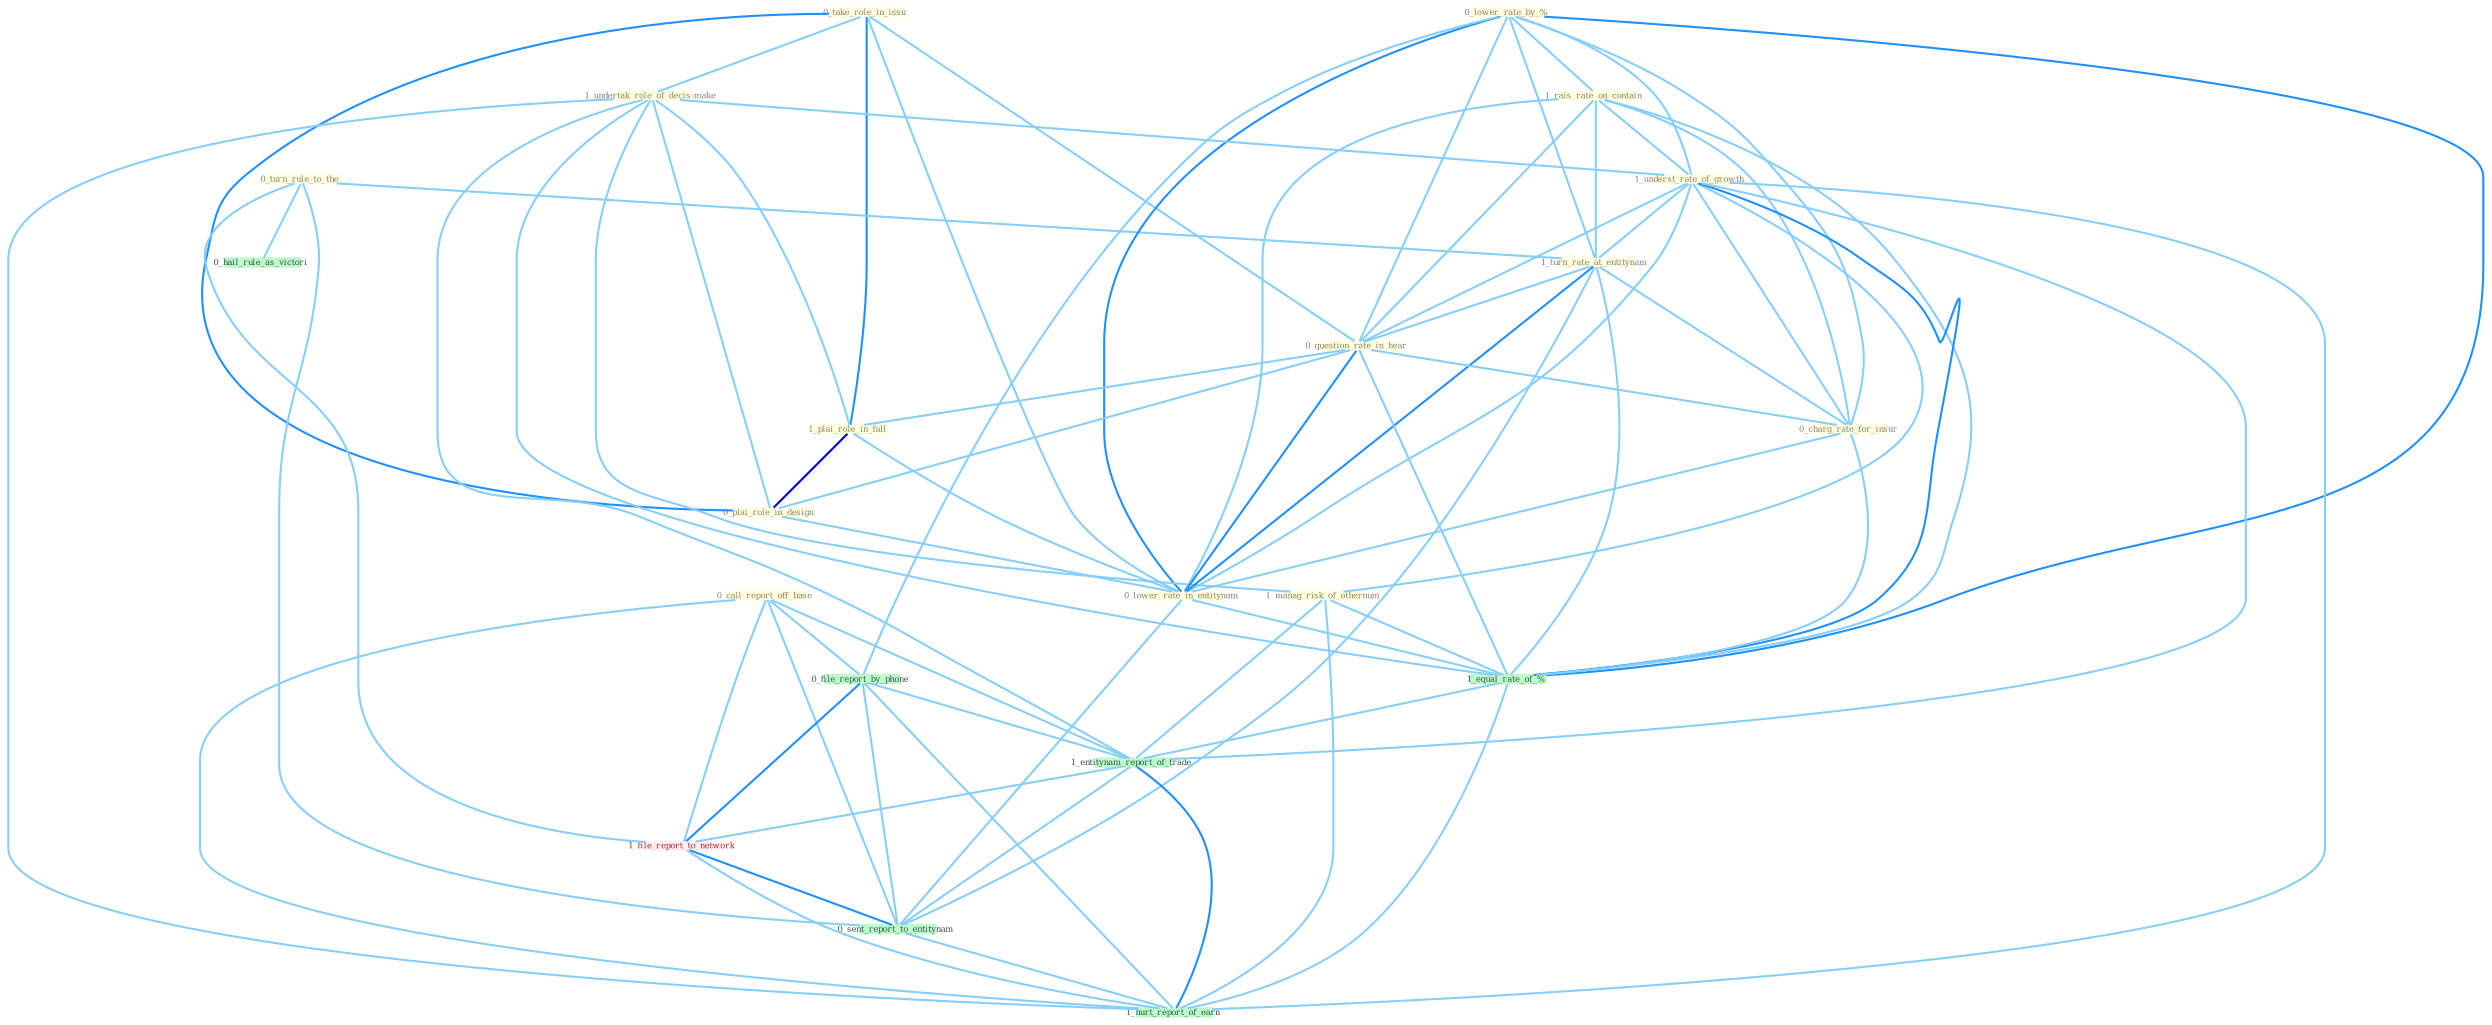 Graph G{ 
    node
    [shape=polygon,style=filled,width=.5,height=.06,color="#BDFCC9",fixedsize=true,fontsize=4,
    fontcolor="#2f4f4f"];
    {node
    [color="#ffffe0", fontcolor="#8b7d6b"] "0_take_role_in_issu " "0_turn_rule_to_the " "0_lower_rate_by_% " "1_rais_rate_on_contain " "1_undertak_role_of_decis-make " "0_call_report_off_base " "1_underst_rate_of_growth " "1_turn_rate_at_entitynam " "0_question_rate_in_hear " "1_plai_role_in_fall " "0_charg_rate_for_insur " "0_plai_role_in_design " "1_manag_risk_of_othernum " "0_lower_rate_in_entitynam "}
{node [color="#fff0f5", fontcolor="#b22222"] "1_file_report_to_network "}
edge [color="#B0E2FF"];

	"0_take_role_in_issu " -- "1_undertak_role_of_decis-make " [w="1", color="#87cefa" ];
	"0_take_role_in_issu " -- "0_question_rate_in_hear " [w="1", color="#87cefa" ];
	"0_take_role_in_issu " -- "1_plai_role_in_fall " [w="2", color="#1e90ff" , len=0.8];
	"0_take_role_in_issu " -- "0_plai_role_in_design " [w="2", color="#1e90ff" , len=0.8];
	"0_take_role_in_issu " -- "0_lower_rate_in_entitynam " [w="1", color="#87cefa" ];
	"0_turn_rule_to_the " -- "1_turn_rate_at_entitynam " [w="1", color="#87cefa" ];
	"0_turn_rule_to_the " -- "1_file_report_to_network " [w="1", color="#87cefa" ];
	"0_turn_rule_to_the " -- "0_hail_rule_as_victori " [w="1", color="#87cefa" ];
	"0_turn_rule_to_the " -- "0_sent_report_to_entitynam " [w="1", color="#87cefa" ];
	"0_lower_rate_by_% " -- "1_rais_rate_on_contain " [w="1", color="#87cefa" ];
	"0_lower_rate_by_% " -- "1_underst_rate_of_growth " [w="1", color="#87cefa" ];
	"0_lower_rate_by_% " -- "1_turn_rate_at_entitynam " [w="1", color="#87cefa" ];
	"0_lower_rate_by_% " -- "0_question_rate_in_hear " [w="1", color="#87cefa" ];
	"0_lower_rate_by_% " -- "0_charg_rate_for_insur " [w="1", color="#87cefa" ];
	"0_lower_rate_by_% " -- "0_lower_rate_in_entitynam " [w="2", color="#1e90ff" , len=0.8];
	"0_lower_rate_by_% " -- "0_file_report_by_phone " [w="1", color="#87cefa" ];
	"0_lower_rate_by_% " -- "1_equal_rate_of_% " [w="2", color="#1e90ff" , len=0.8];
	"1_rais_rate_on_contain " -- "1_underst_rate_of_growth " [w="1", color="#87cefa" ];
	"1_rais_rate_on_contain " -- "1_turn_rate_at_entitynam " [w="1", color="#87cefa" ];
	"1_rais_rate_on_contain " -- "0_question_rate_in_hear " [w="1", color="#87cefa" ];
	"1_rais_rate_on_contain " -- "0_charg_rate_for_insur " [w="1", color="#87cefa" ];
	"1_rais_rate_on_contain " -- "0_lower_rate_in_entitynam " [w="1", color="#87cefa" ];
	"1_rais_rate_on_contain " -- "1_equal_rate_of_% " [w="1", color="#87cefa" ];
	"1_undertak_role_of_decis-make " -- "1_underst_rate_of_growth " [w="1", color="#87cefa" ];
	"1_undertak_role_of_decis-make " -- "1_plai_role_in_fall " [w="1", color="#87cefa" ];
	"1_undertak_role_of_decis-make " -- "0_plai_role_in_design " [w="1", color="#87cefa" ];
	"1_undertak_role_of_decis-make " -- "1_manag_risk_of_othernum " [w="1", color="#87cefa" ];
	"1_undertak_role_of_decis-make " -- "1_equal_rate_of_% " [w="1", color="#87cefa" ];
	"1_undertak_role_of_decis-make " -- "1_entitynam_report_of_trade " [w="1", color="#87cefa" ];
	"1_undertak_role_of_decis-make " -- "1_hurt_report_of_earn " [w="1", color="#87cefa" ];
	"0_call_report_off_base " -- "0_file_report_by_phone " [w="1", color="#87cefa" ];
	"0_call_report_off_base " -- "1_entitynam_report_of_trade " [w="1", color="#87cefa" ];
	"0_call_report_off_base " -- "1_file_report_to_network " [w="1", color="#87cefa" ];
	"0_call_report_off_base " -- "0_sent_report_to_entitynam " [w="1", color="#87cefa" ];
	"0_call_report_off_base " -- "1_hurt_report_of_earn " [w="1", color="#87cefa" ];
	"1_underst_rate_of_growth " -- "1_turn_rate_at_entitynam " [w="1", color="#87cefa" ];
	"1_underst_rate_of_growth " -- "0_question_rate_in_hear " [w="1", color="#87cefa" ];
	"1_underst_rate_of_growth " -- "0_charg_rate_for_insur " [w="1", color="#87cefa" ];
	"1_underst_rate_of_growth " -- "1_manag_risk_of_othernum " [w="1", color="#87cefa" ];
	"1_underst_rate_of_growth " -- "0_lower_rate_in_entitynam " [w="1", color="#87cefa" ];
	"1_underst_rate_of_growth " -- "1_equal_rate_of_% " [w="2", color="#1e90ff" , len=0.8];
	"1_underst_rate_of_growth " -- "1_entitynam_report_of_trade " [w="1", color="#87cefa" ];
	"1_underst_rate_of_growth " -- "1_hurt_report_of_earn " [w="1", color="#87cefa" ];
	"1_turn_rate_at_entitynam " -- "0_question_rate_in_hear " [w="1", color="#87cefa" ];
	"1_turn_rate_at_entitynam " -- "0_charg_rate_for_insur " [w="1", color="#87cefa" ];
	"1_turn_rate_at_entitynam " -- "0_lower_rate_in_entitynam " [w="2", color="#1e90ff" , len=0.8];
	"1_turn_rate_at_entitynam " -- "1_equal_rate_of_% " [w="1", color="#87cefa" ];
	"1_turn_rate_at_entitynam " -- "0_sent_report_to_entitynam " [w="1", color="#87cefa" ];
	"0_question_rate_in_hear " -- "1_plai_role_in_fall " [w="1", color="#87cefa" ];
	"0_question_rate_in_hear " -- "0_charg_rate_for_insur " [w="1", color="#87cefa" ];
	"0_question_rate_in_hear " -- "0_plai_role_in_design " [w="1", color="#87cefa" ];
	"0_question_rate_in_hear " -- "0_lower_rate_in_entitynam " [w="2", color="#1e90ff" , len=0.8];
	"0_question_rate_in_hear " -- "1_equal_rate_of_% " [w="1", color="#87cefa" ];
	"1_plai_role_in_fall " -- "0_plai_role_in_design " [w="3", color="#0000cd" , len=0.6];
	"1_plai_role_in_fall " -- "0_lower_rate_in_entitynam " [w="1", color="#87cefa" ];
	"0_charg_rate_for_insur " -- "0_lower_rate_in_entitynam " [w="1", color="#87cefa" ];
	"0_charg_rate_for_insur " -- "1_equal_rate_of_% " [w="1", color="#87cefa" ];
	"0_plai_role_in_design " -- "0_lower_rate_in_entitynam " [w="1", color="#87cefa" ];
	"1_manag_risk_of_othernum " -- "1_equal_rate_of_% " [w="1", color="#87cefa" ];
	"1_manag_risk_of_othernum " -- "1_entitynam_report_of_trade " [w="1", color="#87cefa" ];
	"1_manag_risk_of_othernum " -- "1_hurt_report_of_earn " [w="1", color="#87cefa" ];
	"0_lower_rate_in_entitynam " -- "1_equal_rate_of_% " [w="1", color="#87cefa" ];
	"0_lower_rate_in_entitynam " -- "0_sent_report_to_entitynam " [w="1", color="#87cefa" ];
	"0_file_report_by_phone " -- "1_entitynam_report_of_trade " [w="1", color="#87cefa" ];
	"0_file_report_by_phone " -- "1_file_report_to_network " [w="2", color="#1e90ff" , len=0.8];
	"0_file_report_by_phone " -- "0_sent_report_to_entitynam " [w="1", color="#87cefa" ];
	"0_file_report_by_phone " -- "1_hurt_report_of_earn " [w="1", color="#87cefa" ];
	"1_equal_rate_of_% " -- "1_entitynam_report_of_trade " [w="1", color="#87cefa" ];
	"1_equal_rate_of_% " -- "1_hurt_report_of_earn " [w="1", color="#87cefa" ];
	"1_entitynam_report_of_trade " -- "1_file_report_to_network " [w="1", color="#87cefa" ];
	"1_entitynam_report_of_trade " -- "0_sent_report_to_entitynam " [w="1", color="#87cefa" ];
	"1_entitynam_report_of_trade " -- "1_hurt_report_of_earn " [w="2", color="#1e90ff" , len=0.8];
	"1_file_report_to_network " -- "0_sent_report_to_entitynam " [w="2", color="#1e90ff" , len=0.8];
	"1_file_report_to_network " -- "1_hurt_report_of_earn " [w="1", color="#87cefa" ];
	"0_sent_report_to_entitynam " -- "1_hurt_report_of_earn " [w="1", color="#87cefa" ];
}